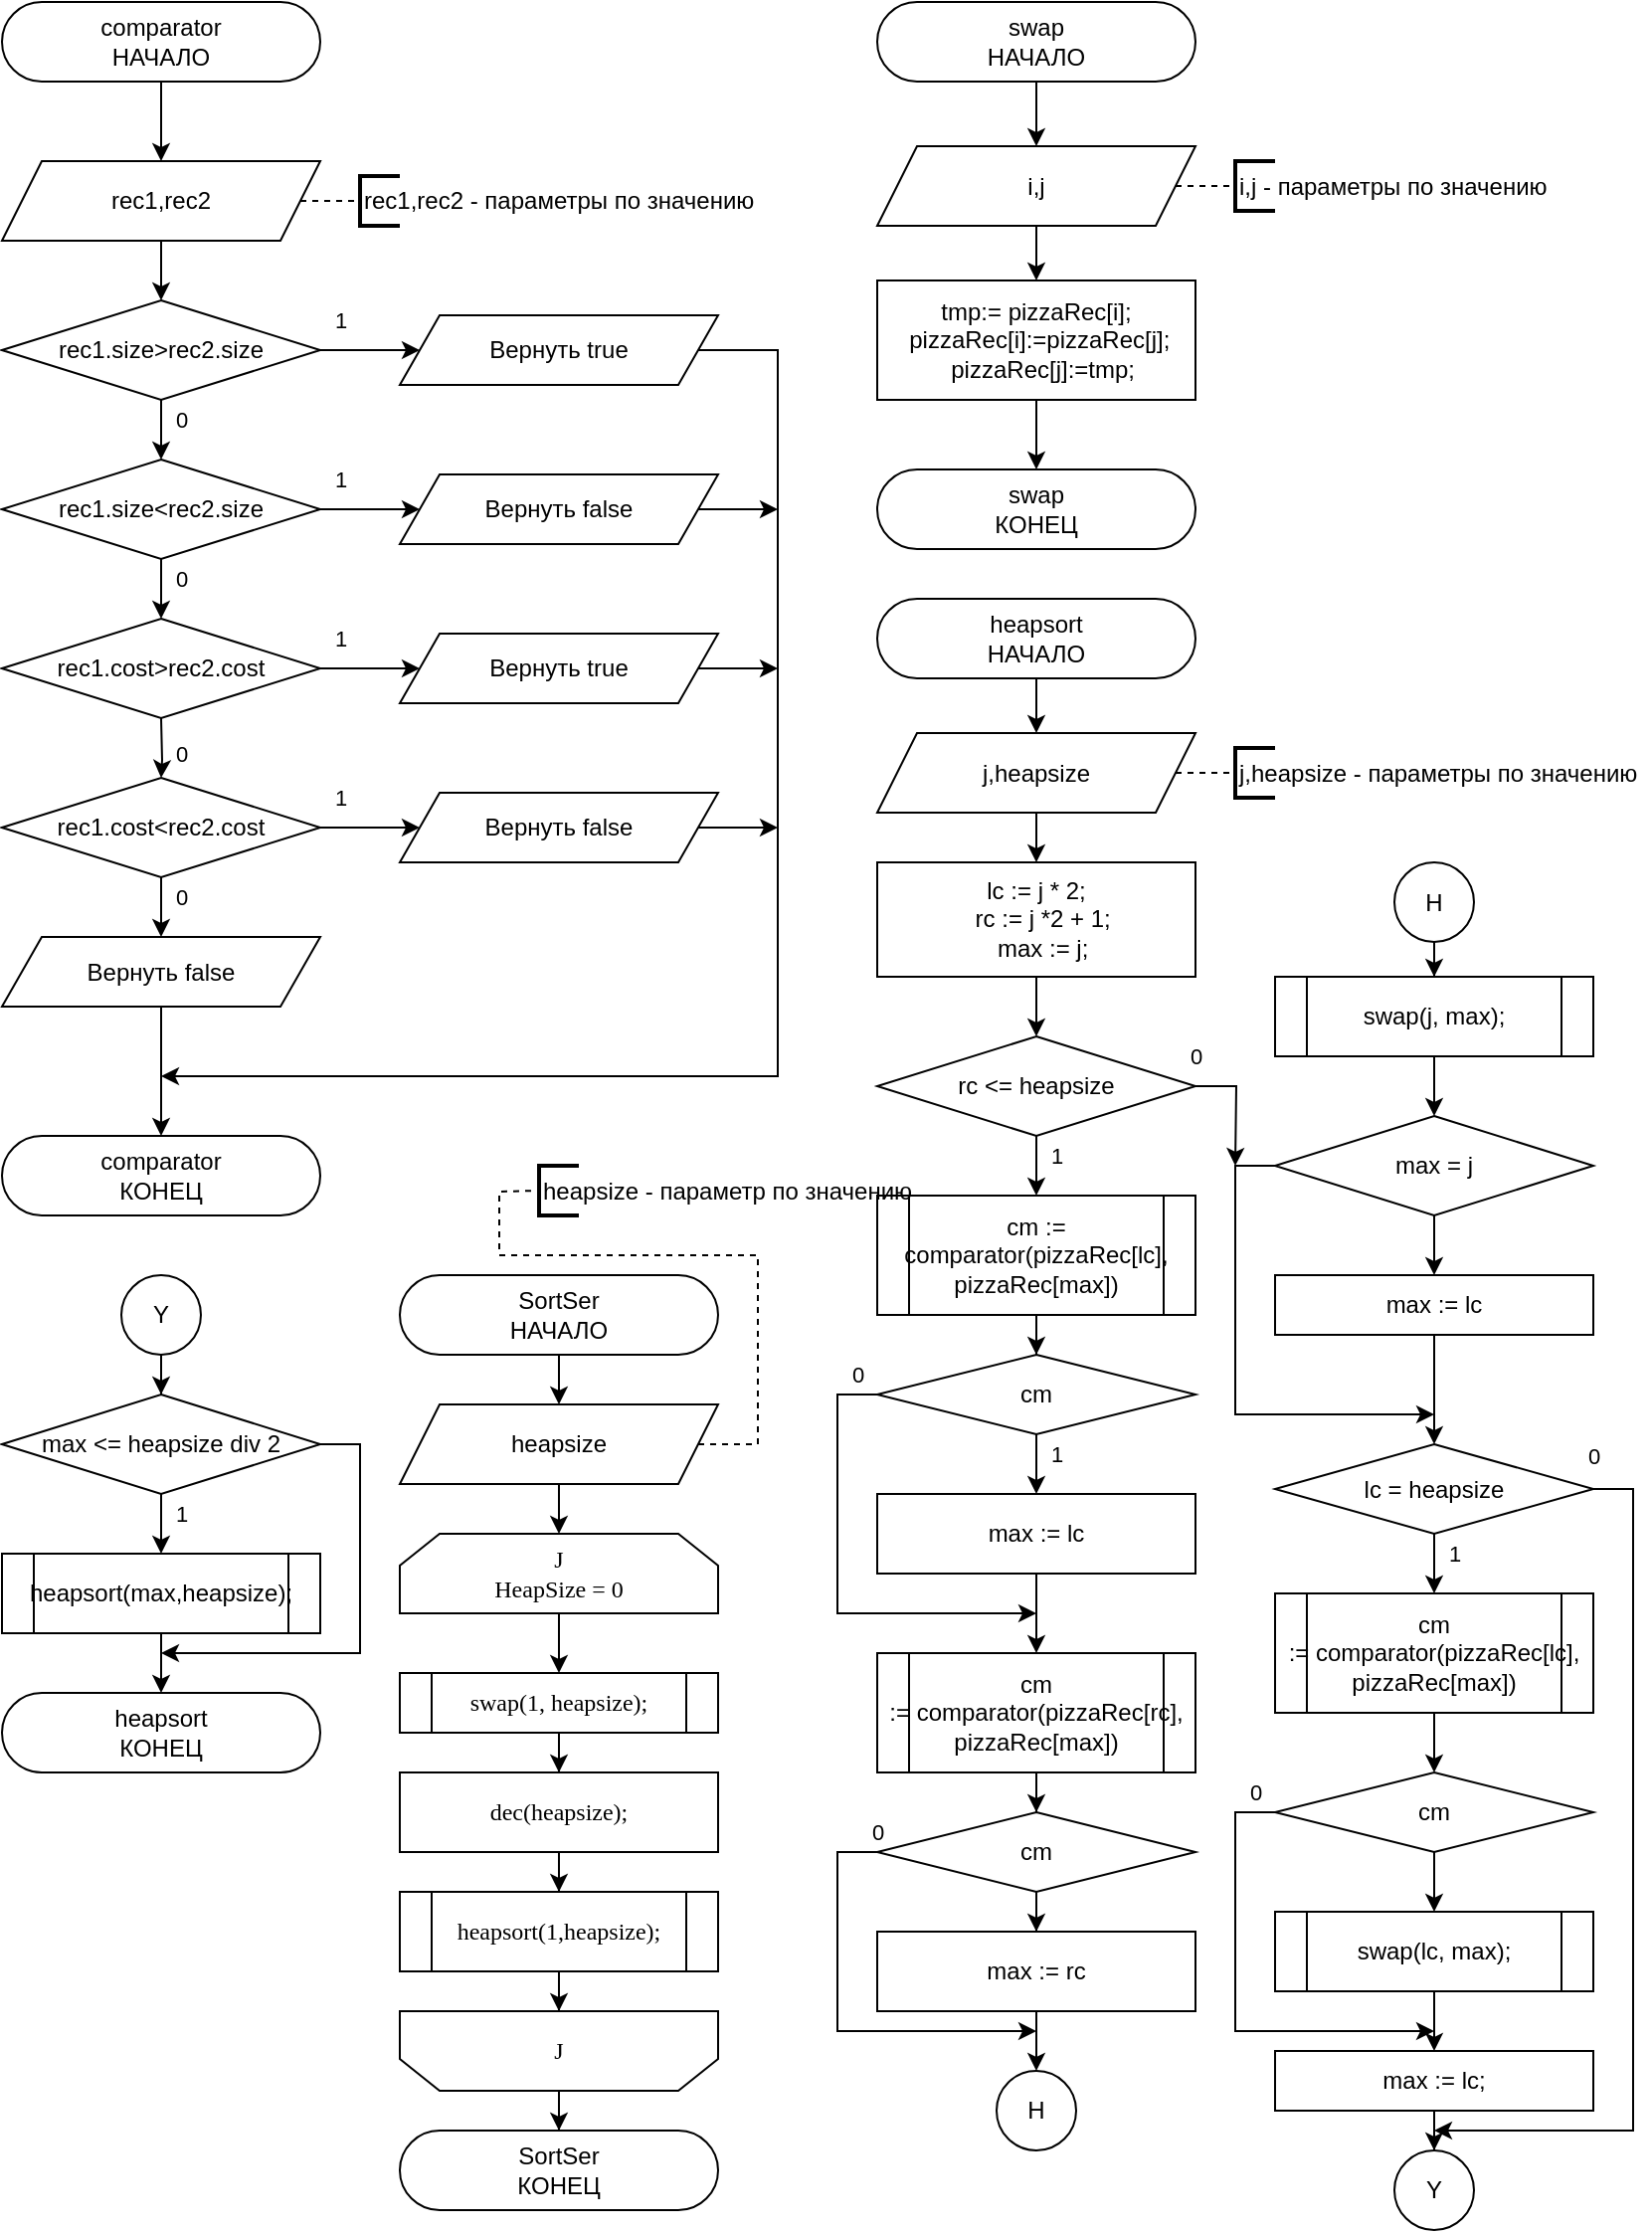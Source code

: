 <mxfile version="14.6.13" type="device"><diagram id="C5RBs43oDa-KdzZeNtuy" name="Page-1"><mxGraphModel dx="1102" dy="614" grid="1" gridSize="10" guides="1" tooltips="1" connect="1" arrows="1" fold="1" page="1" pageScale="1" pageWidth="827" pageHeight="1169" math="0" shadow="0"><root><mxCell id="WIyWlLk6GJQsqaUBKTNV-0"/><mxCell id="WIyWlLk6GJQsqaUBKTNV-1" parent="WIyWlLk6GJQsqaUBKTNV-0"/><mxCell id="JsHw5PzZ1mDepLO1Df15-2" value="" style="edgeStyle=orthogonalEdgeStyle;rounded=0;orthogonalLoop=1;jettySize=auto;html=1;" edge="1" parent="WIyWlLk6GJQsqaUBKTNV-1" source="JsHw5PzZ1mDepLO1Df15-0" target="JsHw5PzZ1mDepLO1Df15-1"><mxGeometry relative="1" as="geometry"/></mxCell><mxCell id="JsHw5PzZ1mDepLO1Df15-0" value="comparator&lt;br&gt;НАЧАЛО" style="rounded=1;whiteSpace=wrap;html=1;arcSize=50;strokeWidth=1;fontSize=12;" vertex="1" parent="WIyWlLk6GJQsqaUBKTNV-1"><mxGeometry x="40" y="40" width="160" height="40" as="geometry"/></mxCell><mxCell id="JsHw5PzZ1mDepLO1Df15-6" value="" style="edgeStyle=orthogonalEdgeStyle;rounded=0;orthogonalLoop=1;jettySize=auto;html=1;" edge="1" parent="WIyWlLk6GJQsqaUBKTNV-1" source="JsHw5PzZ1mDepLO1Df15-1" target="JsHw5PzZ1mDepLO1Df15-5"><mxGeometry relative="1" as="geometry"/></mxCell><mxCell id="JsHw5PzZ1mDepLO1Df15-1" value="rec1,rec2" style="shape=parallelogram;perimeter=parallelogramPerimeter;whiteSpace=wrap;html=1;fixedSize=1;" vertex="1" parent="WIyWlLk6GJQsqaUBKTNV-1"><mxGeometry x="40" y="120" width="160" height="40" as="geometry"/></mxCell><mxCell id="JsHw5PzZ1mDepLO1Df15-3" value="" style="endArrow=none;dashed=1;html=1;exitX=1;exitY=0.5;exitDx=0;exitDy=0;fontSize=12;" edge="1" parent="WIyWlLk6GJQsqaUBKTNV-1"><mxGeometry width="50" height="50" relative="1" as="geometry"><mxPoint x="190" y="140" as="sourcePoint"/><mxPoint x="220" y="140" as="targetPoint"/></mxGeometry></mxCell><mxCell id="JsHw5PzZ1mDepLO1Df15-4" value="rec1,rec2&amp;nbsp;- параметры по значению" style="strokeWidth=2;html=1;shape=mxgraph.flowchart.annotation_1;align=left;pointerEvents=1;fontSize=12;" vertex="1" parent="WIyWlLk6GJQsqaUBKTNV-1"><mxGeometry x="220" y="127.5" width="20" height="25" as="geometry"/></mxCell><mxCell id="JsHw5PzZ1mDepLO1Df15-8" value="1" style="edgeStyle=orthogonalEdgeStyle;rounded=0;orthogonalLoop=1;jettySize=auto;html=1;" edge="1" parent="WIyWlLk6GJQsqaUBKTNV-1" source="JsHw5PzZ1mDepLO1Df15-5" target="JsHw5PzZ1mDepLO1Df15-7"><mxGeometry x="-0.6" y="15" relative="1" as="geometry"><mxPoint as="offset"/></mxGeometry></mxCell><mxCell id="JsHw5PzZ1mDepLO1Df15-12" value="0" style="edgeStyle=orthogonalEdgeStyle;rounded=0;orthogonalLoop=1;jettySize=auto;html=1;" edge="1" parent="WIyWlLk6GJQsqaUBKTNV-1" source="JsHw5PzZ1mDepLO1Df15-5" target="JsHw5PzZ1mDepLO1Df15-10"><mxGeometry x="0.2" y="10" relative="1" as="geometry"><mxPoint as="offset"/></mxGeometry></mxCell><mxCell id="JsHw5PzZ1mDepLO1Df15-5" value="rec1.size&amp;gt;rec2.size" style="rhombus;whiteSpace=wrap;html=1;" vertex="1" parent="WIyWlLk6GJQsqaUBKTNV-1"><mxGeometry x="40" y="190" width="160" height="50" as="geometry"/></mxCell><mxCell id="JsHw5PzZ1mDepLO1Df15-26" value="" style="edgeStyle=orthogonalEdgeStyle;rounded=0;orthogonalLoop=1;jettySize=auto;html=1;exitX=1;exitY=0.5;exitDx=0;exitDy=0;" edge="1" parent="WIyWlLk6GJQsqaUBKTNV-1" source="JsHw5PzZ1mDepLO1Df15-7"><mxGeometry relative="1" as="geometry"><mxPoint x="120" y="580" as="targetPoint"/><Array as="points"><mxPoint x="430" y="215"/><mxPoint x="430" y="580"/></Array></mxGeometry></mxCell><mxCell id="JsHw5PzZ1mDepLO1Df15-7" value="Вернуть true" style="shape=parallelogram;perimeter=parallelogramPerimeter;whiteSpace=wrap;html=1;fixedSize=1;" vertex="1" parent="WIyWlLk6GJQsqaUBKTNV-1"><mxGeometry x="240" y="197.5" width="160" height="35" as="geometry"/></mxCell><mxCell id="JsHw5PzZ1mDepLO1Df15-9" value="1" style="edgeStyle=orthogonalEdgeStyle;rounded=0;orthogonalLoop=1;jettySize=auto;html=1;" edge="1" parent="WIyWlLk6GJQsqaUBKTNV-1" source="JsHw5PzZ1mDepLO1Df15-10" target="JsHw5PzZ1mDepLO1Df15-11"><mxGeometry x="-0.6" y="15" relative="1" as="geometry"><mxPoint as="offset"/></mxGeometry></mxCell><mxCell id="JsHw5PzZ1mDepLO1Df15-16" value="0" style="edgeStyle=orthogonalEdgeStyle;rounded=0;orthogonalLoop=1;jettySize=auto;html=1;" edge="1" parent="WIyWlLk6GJQsqaUBKTNV-1" source="JsHw5PzZ1mDepLO1Df15-10" target="JsHw5PzZ1mDepLO1Df15-14"><mxGeometry x="0.2" y="10" relative="1" as="geometry"><mxPoint as="offset"/></mxGeometry></mxCell><mxCell id="JsHw5PzZ1mDepLO1Df15-10" value="rec1.size&amp;lt;rec2.size" style="rhombus;whiteSpace=wrap;html=1;" vertex="1" parent="WIyWlLk6GJQsqaUBKTNV-1"><mxGeometry x="40" y="270" width="160" height="50" as="geometry"/></mxCell><mxCell id="JsHw5PzZ1mDepLO1Df15-28" value="" style="edgeStyle=orthogonalEdgeStyle;rounded=0;orthogonalLoop=1;jettySize=auto;html=1;" edge="1" parent="WIyWlLk6GJQsqaUBKTNV-1" source="JsHw5PzZ1mDepLO1Df15-11"><mxGeometry relative="1" as="geometry"><mxPoint x="430" y="295" as="targetPoint"/></mxGeometry></mxCell><mxCell id="JsHw5PzZ1mDepLO1Df15-11" value="Вернуть false" style="shape=parallelogram;perimeter=parallelogramPerimeter;whiteSpace=wrap;html=1;fixedSize=1;" vertex="1" parent="WIyWlLk6GJQsqaUBKTNV-1"><mxGeometry x="240" y="277.5" width="160" height="35" as="geometry"/></mxCell><mxCell id="JsHw5PzZ1mDepLO1Df15-13" value="1" style="edgeStyle=orthogonalEdgeStyle;rounded=0;orthogonalLoop=1;jettySize=auto;html=1;" edge="1" parent="WIyWlLk6GJQsqaUBKTNV-1" source="JsHw5PzZ1mDepLO1Df15-14" target="JsHw5PzZ1mDepLO1Df15-15"><mxGeometry x="-0.6" y="15" relative="1" as="geometry"><mxPoint as="offset"/></mxGeometry></mxCell><mxCell id="JsHw5PzZ1mDepLO1Df15-14" value="rec1.cost&amp;gt;rec2.cost" style="rhombus;whiteSpace=wrap;html=1;" vertex="1" parent="WIyWlLk6GJQsqaUBKTNV-1"><mxGeometry x="40" y="350" width="160" height="50" as="geometry"/></mxCell><mxCell id="JsHw5PzZ1mDepLO1Df15-30" value="" style="edgeStyle=orthogonalEdgeStyle;rounded=0;orthogonalLoop=1;jettySize=auto;html=1;" edge="1" parent="WIyWlLk6GJQsqaUBKTNV-1" source="JsHw5PzZ1mDepLO1Df15-15"><mxGeometry relative="1" as="geometry"><mxPoint x="430" y="375" as="targetPoint"/></mxGeometry></mxCell><mxCell id="JsHw5PzZ1mDepLO1Df15-15" value="Вернуть true" style="shape=parallelogram;perimeter=parallelogramPerimeter;whiteSpace=wrap;html=1;fixedSize=1;" vertex="1" parent="WIyWlLk6GJQsqaUBKTNV-1"><mxGeometry x="240" y="357.5" width="160" height="35" as="geometry"/></mxCell><mxCell id="JsHw5PzZ1mDepLO1Df15-17" value="0" style="edgeStyle=orthogonalEdgeStyle;rounded=0;orthogonalLoop=1;jettySize=auto;html=1;" edge="1" parent="WIyWlLk6GJQsqaUBKTNV-1" target="JsHw5PzZ1mDepLO1Df15-19"><mxGeometry x="0.2" y="10" relative="1" as="geometry"><mxPoint x="120" y="400" as="sourcePoint"/><mxPoint as="offset"/></mxGeometry></mxCell><mxCell id="JsHw5PzZ1mDepLO1Df15-18" value="1" style="edgeStyle=orthogonalEdgeStyle;rounded=0;orthogonalLoop=1;jettySize=auto;html=1;" edge="1" parent="WIyWlLk6GJQsqaUBKTNV-1" source="JsHw5PzZ1mDepLO1Df15-19" target="JsHw5PzZ1mDepLO1Df15-20"><mxGeometry x="-0.6" y="15" relative="1" as="geometry"><mxPoint as="offset"/></mxGeometry></mxCell><mxCell id="JsHw5PzZ1mDepLO1Df15-22" value="0" style="edgeStyle=orthogonalEdgeStyle;rounded=0;orthogonalLoop=1;jettySize=auto;html=1;" edge="1" parent="WIyWlLk6GJQsqaUBKTNV-1" source="JsHw5PzZ1mDepLO1Df15-19" target="JsHw5PzZ1mDepLO1Df15-21"><mxGeometry x="-0.6" y="10" relative="1" as="geometry"><mxPoint as="offset"/></mxGeometry></mxCell><mxCell id="JsHw5PzZ1mDepLO1Df15-19" value="rec1.cost&amp;lt;rec2.cost" style="rhombus;whiteSpace=wrap;html=1;" vertex="1" parent="WIyWlLk6GJQsqaUBKTNV-1"><mxGeometry x="40" y="430" width="160" height="50" as="geometry"/></mxCell><mxCell id="JsHw5PzZ1mDepLO1Df15-32" value="" style="edgeStyle=orthogonalEdgeStyle;rounded=0;orthogonalLoop=1;jettySize=auto;html=1;" edge="1" parent="WIyWlLk6GJQsqaUBKTNV-1" source="JsHw5PzZ1mDepLO1Df15-20"><mxGeometry relative="1" as="geometry"><mxPoint x="430" y="455" as="targetPoint"/></mxGeometry></mxCell><mxCell id="JsHw5PzZ1mDepLO1Df15-20" value="Вернуть false" style="shape=parallelogram;perimeter=parallelogramPerimeter;whiteSpace=wrap;html=1;fixedSize=1;" vertex="1" parent="WIyWlLk6GJQsqaUBKTNV-1"><mxGeometry x="240" y="437.5" width="160" height="35" as="geometry"/></mxCell><mxCell id="JsHw5PzZ1mDepLO1Df15-24" value="" style="edgeStyle=orthogonalEdgeStyle;rounded=0;orthogonalLoop=1;jettySize=auto;html=1;" edge="1" parent="WIyWlLk6GJQsqaUBKTNV-1" source="JsHw5PzZ1mDepLO1Df15-21" target="JsHw5PzZ1mDepLO1Df15-23"><mxGeometry relative="1" as="geometry"/></mxCell><mxCell id="JsHw5PzZ1mDepLO1Df15-21" value="Вернуть false" style="shape=parallelogram;perimeter=parallelogramPerimeter;whiteSpace=wrap;html=1;fixedSize=1;" vertex="1" parent="WIyWlLk6GJQsqaUBKTNV-1"><mxGeometry x="40" y="510" width="160" height="35" as="geometry"/></mxCell><mxCell id="JsHw5PzZ1mDepLO1Df15-23" value="comparator&lt;br&gt;КОНЕЦ" style="rounded=1;whiteSpace=wrap;html=1;arcSize=50;strokeWidth=1;fontSize=12;" vertex="1" parent="WIyWlLk6GJQsqaUBKTNV-1"><mxGeometry x="40" y="610" width="160" height="40" as="geometry"/></mxCell><mxCell id="JsHw5PzZ1mDepLO1Df15-37" value="" style="edgeStyle=orthogonalEdgeStyle;rounded=0;orthogonalLoop=1;jettySize=auto;html=1;" edge="1" parent="WIyWlLk6GJQsqaUBKTNV-1" source="JsHw5PzZ1mDepLO1Df15-33" target="JsHw5PzZ1mDepLO1Df15-34"><mxGeometry relative="1" as="geometry"/></mxCell><mxCell id="JsHw5PzZ1mDepLO1Df15-33" value="swap&lt;br&gt;НАЧАЛО" style="rounded=1;whiteSpace=wrap;html=1;arcSize=50;strokeWidth=1;fontSize=12;" vertex="1" parent="WIyWlLk6GJQsqaUBKTNV-1"><mxGeometry x="480" y="40" width="160" height="40" as="geometry"/></mxCell><mxCell id="JsHw5PzZ1mDepLO1Df15-39" value="" style="edgeStyle=orthogonalEdgeStyle;rounded=0;orthogonalLoop=1;jettySize=auto;html=1;" edge="1" parent="WIyWlLk6GJQsqaUBKTNV-1" source="JsHw5PzZ1mDepLO1Df15-34" target="JsHw5PzZ1mDepLO1Df15-38"><mxGeometry relative="1" as="geometry"/></mxCell><mxCell id="JsHw5PzZ1mDepLO1Df15-34" value="i,j" style="shape=parallelogram;perimeter=parallelogramPerimeter;whiteSpace=wrap;html=1;fixedSize=1;" vertex="1" parent="WIyWlLk6GJQsqaUBKTNV-1"><mxGeometry x="480" y="112.5" width="160" height="40" as="geometry"/></mxCell><mxCell id="JsHw5PzZ1mDepLO1Df15-35" value="" style="endArrow=none;dashed=1;html=1;exitX=1;exitY=0.5;exitDx=0;exitDy=0;fontSize=12;" edge="1" parent="WIyWlLk6GJQsqaUBKTNV-1"><mxGeometry width="50" height="50" relative="1" as="geometry"><mxPoint x="630" y="132.5" as="sourcePoint"/><mxPoint x="660" y="132.5" as="targetPoint"/></mxGeometry></mxCell><mxCell id="JsHw5PzZ1mDepLO1Df15-36" value="i,j&amp;nbsp;- параметры по значению" style="strokeWidth=2;html=1;shape=mxgraph.flowchart.annotation_1;align=left;pointerEvents=1;fontSize=12;" vertex="1" parent="WIyWlLk6GJQsqaUBKTNV-1"><mxGeometry x="660" y="120" width="20" height="25" as="geometry"/></mxCell><mxCell id="JsHw5PzZ1mDepLO1Df15-41" value="" style="edgeStyle=orthogonalEdgeStyle;rounded=0;orthogonalLoop=1;jettySize=auto;html=1;" edge="1" parent="WIyWlLk6GJQsqaUBKTNV-1" source="JsHw5PzZ1mDepLO1Df15-38" target="JsHw5PzZ1mDepLO1Df15-40"><mxGeometry relative="1" as="geometry"/></mxCell><mxCell id="JsHw5PzZ1mDepLO1Df15-38" value="&lt;div&gt;tmp:= pizzaRec[i];&lt;/div&gt;&lt;div&gt;&amp;nbsp;pizzaRec[i]:=pizzaRec[j];&lt;/div&gt;&lt;div&gt;&amp;nbsp; pizzaRec[j]:=tmp;&lt;/div&gt;" style="whiteSpace=wrap;html=1;" vertex="1" parent="WIyWlLk6GJQsqaUBKTNV-1"><mxGeometry x="480" y="180" width="160" height="60" as="geometry"/></mxCell><mxCell id="JsHw5PzZ1mDepLO1Df15-40" value="swap&lt;br&gt;КОНЕЦ" style="rounded=1;whiteSpace=wrap;html=1;arcSize=50;strokeWidth=1;fontSize=12;" vertex="1" parent="WIyWlLk6GJQsqaUBKTNV-1"><mxGeometry x="480" y="275" width="160" height="40" as="geometry"/></mxCell><mxCell id="JsHw5PzZ1mDepLO1Df15-46" value="" style="edgeStyle=orthogonalEdgeStyle;rounded=0;orthogonalLoop=1;jettySize=auto;html=1;exitX=0.5;exitY=1;exitDx=0;exitDy=0;" edge="1" parent="WIyWlLk6GJQsqaUBKTNV-1" source="JsHw5PzZ1mDepLO1Df15-42" target="JsHw5PzZ1mDepLO1Df15-43"><mxGeometry relative="1" as="geometry"><mxPoint x="560" y="357.5" as="sourcePoint"/></mxGeometry></mxCell><mxCell id="JsHw5PzZ1mDepLO1Df15-42" value="heapsort&lt;br&gt;НАЧАЛО" style="rounded=1;whiteSpace=wrap;html=1;arcSize=50;strokeWidth=1;fontSize=12;" vertex="1" parent="WIyWlLk6GJQsqaUBKTNV-1"><mxGeometry x="480" y="340" width="160" height="40" as="geometry"/></mxCell><mxCell id="JsHw5PzZ1mDepLO1Df15-48" value="" style="edgeStyle=orthogonalEdgeStyle;rounded=0;orthogonalLoop=1;jettySize=auto;html=1;" edge="1" parent="WIyWlLk6GJQsqaUBKTNV-1" source="JsHw5PzZ1mDepLO1Df15-43" target="JsHw5PzZ1mDepLO1Df15-47"><mxGeometry relative="1" as="geometry"/></mxCell><mxCell id="JsHw5PzZ1mDepLO1Df15-43" value="j,heapsize" style="shape=parallelogram;perimeter=parallelogramPerimeter;whiteSpace=wrap;html=1;fixedSize=1;" vertex="1" parent="WIyWlLk6GJQsqaUBKTNV-1"><mxGeometry x="480" y="407.5" width="160" height="40" as="geometry"/></mxCell><mxCell id="JsHw5PzZ1mDepLO1Df15-44" value="" style="endArrow=none;dashed=1;html=1;exitX=1;exitY=0.5;exitDx=0;exitDy=0;fontSize=12;" edge="1" parent="WIyWlLk6GJQsqaUBKTNV-1"><mxGeometry width="50" height="50" relative="1" as="geometry"><mxPoint x="630" y="427.5" as="sourcePoint"/><mxPoint x="660" y="427.5" as="targetPoint"/></mxGeometry></mxCell><mxCell id="JsHw5PzZ1mDepLO1Df15-45" value="j,heapsize&amp;nbsp;- параметры по значению" style="strokeWidth=2;html=1;shape=mxgraph.flowchart.annotation_1;align=left;pointerEvents=1;fontSize=12;" vertex="1" parent="WIyWlLk6GJQsqaUBKTNV-1"><mxGeometry x="660" y="415" width="20" height="25" as="geometry"/></mxCell><mxCell id="JsHw5PzZ1mDepLO1Df15-50" value="" style="edgeStyle=orthogonalEdgeStyle;rounded=0;orthogonalLoop=1;jettySize=auto;html=1;" edge="1" parent="WIyWlLk6GJQsqaUBKTNV-1" source="JsHw5PzZ1mDepLO1Df15-47" target="JsHw5PzZ1mDepLO1Df15-49"><mxGeometry relative="1" as="geometry"/></mxCell><mxCell id="JsHw5PzZ1mDepLO1Df15-47" value="&lt;div&gt;lc := j * 2;&lt;/div&gt;&lt;div&gt;&amp;nbsp; rc := j *2 + 1;&lt;/div&gt;&lt;div&gt;&amp;nbsp; max := j;&lt;/div&gt;" style="whiteSpace=wrap;html=1;" vertex="1" parent="WIyWlLk6GJQsqaUBKTNV-1"><mxGeometry x="480" y="472.5" width="160" height="57.5" as="geometry"/></mxCell><mxCell id="JsHw5PzZ1mDepLO1Df15-58" value="1" style="edgeStyle=orthogonalEdgeStyle;rounded=0;orthogonalLoop=1;jettySize=auto;html=1;" edge="1" parent="WIyWlLk6GJQsqaUBKTNV-1" source="JsHw5PzZ1mDepLO1Df15-49" target="JsHw5PzZ1mDepLO1Df15-57"><mxGeometry x="0.2" y="10" relative="1" as="geometry"><mxPoint as="offset"/></mxGeometry></mxCell><mxCell id="JsHw5PzZ1mDepLO1Df15-83" value="0" style="edgeStyle=orthogonalEdgeStyle;rounded=0;orthogonalLoop=1;jettySize=auto;html=1;" edge="1" parent="WIyWlLk6GJQsqaUBKTNV-1" source="JsHw5PzZ1mDepLO1Df15-49"><mxGeometry x="-1" y="15" relative="1" as="geometry"><mxPoint x="660" y="625" as="targetPoint"/><mxPoint as="offset"/></mxGeometry></mxCell><mxCell id="JsHw5PzZ1mDepLO1Df15-49" value="rc &amp;lt;= heapsize" style="rhombus;whiteSpace=wrap;html=1;" vertex="1" parent="WIyWlLk6GJQsqaUBKTNV-1"><mxGeometry x="480" y="560" width="160" height="50" as="geometry"/></mxCell><mxCell id="JsHw5PzZ1mDepLO1Df15-60" value="" style="edgeStyle=orthogonalEdgeStyle;rounded=0;orthogonalLoop=1;jettySize=auto;html=1;" edge="1" parent="WIyWlLk6GJQsqaUBKTNV-1" source="JsHw5PzZ1mDepLO1Df15-57" target="JsHw5PzZ1mDepLO1Df15-59"><mxGeometry relative="1" as="geometry"/></mxCell><mxCell id="JsHw5PzZ1mDepLO1Df15-57" value="cm := comparator(pizzaRec[lc], pizzaRec[max])" style="shape=process;whiteSpace=wrap;html=1;backgroundOutline=1;" vertex="1" parent="WIyWlLk6GJQsqaUBKTNV-1"><mxGeometry x="480" y="640" width="160" height="60" as="geometry"/></mxCell><mxCell id="JsHw5PzZ1mDepLO1Df15-62" value="1" style="edgeStyle=orthogonalEdgeStyle;rounded=0;orthogonalLoop=1;jettySize=auto;html=1;" edge="1" parent="WIyWlLk6GJQsqaUBKTNV-1" source="JsHw5PzZ1mDepLO1Df15-59" target="JsHw5PzZ1mDepLO1Df15-61"><mxGeometry x="0.2" y="10" relative="1" as="geometry"><mxPoint as="offset"/></mxGeometry></mxCell><mxCell id="JsHw5PzZ1mDepLO1Df15-66" value="0" style="edgeStyle=orthogonalEdgeStyle;rounded=0;orthogonalLoop=1;jettySize=auto;html=1;exitX=0;exitY=0.5;exitDx=0;exitDy=0;" edge="1" parent="WIyWlLk6GJQsqaUBKTNV-1" source="JsHw5PzZ1mDepLO1Df15-59"><mxGeometry x="-0.913" y="-10" relative="1" as="geometry"><mxPoint x="560" y="850" as="targetPoint"/><Array as="points"><mxPoint x="460" y="740"/><mxPoint x="460" y="850"/></Array><mxPoint as="offset"/></mxGeometry></mxCell><mxCell id="JsHw5PzZ1mDepLO1Df15-59" value="&lt;span&gt;cm&lt;/span&gt;" style="rhombus;whiteSpace=wrap;html=1;" vertex="1" parent="WIyWlLk6GJQsqaUBKTNV-1"><mxGeometry x="480" y="720" width="160" height="40" as="geometry"/></mxCell><mxCell id="JsHw5PzZ1mDepLO1Df15-64" value="" style="edgeStyle=orthogonalEdgeStyle;rounded=0;orthogonalLoop=1;jettySize=auto;html=1;" edge="1" parent="WIyWlLk6GJQsqaUBKTNV-1" source="JsHw5PzZ1mDepLO1Df15-61" target="JsHw5PzZ1mDepLO1Df15-63"><mxGeometry relative="1" as="geometry"/></mxCell><mxCell id="JsHw5PzZ1mDepLO1Df15-61" value="max := lc" style="whiteSpace=wrap;html=1;" vertex="1" parent="WIyWlLk6GJQsqaUBKTNV-1"><mxGeometry x="480" y="790" width="160" height="40" as="geometry"/></mxCell><mxCell id="JsHw5PzZ1mDepLO1Df15-68" value="" style="edgeStyle=orthogonalEdgeStyle;rounded=0;orthogonalLoop=1;jettySize=auto;html=1;" edge="1" parent="WIyWlLk6GJQsqaUBKTNV-1" source="JsHw5PzZ1mDepLO1Df15-63" target="JsHw5PzZ1mDepLO1Df15-67"><mxGeometry relative="1" as="geometry"/></mxCell><mxCell id="JsHw5PzZ1mDepLO1Df15-63" value="cm :=&amp;nbsp;comparator(pizzaRec[rc], pizzaRec[max])" style="shape=process;whiteSpace=wrap;html=1;backgroundOutline=1;" vertex="1" parent="WIyWlLk6GJQsqaUBKTNV-1"><mxGeometry x="480" y="870" width="160" height="60" as="geometry"/></mxCell><mxCell id="JsHw5PzZ1mDepLO1Df15-70" value="" style="edgeStyle=orthogonalEdgeStyle;rounded=0;orthogonalLoop=1;jettySize=auto;html=1;" edge="1" parent="WIyWlLk6GJQsqaUBKTNV-1" source="JsHw5PzZ1mDepLO1Df15-67" target="JsHw5PzZ1mDepLO1Df15-69"><mxGeometry relative="1" as="geometry"/></mxCell><mxCell id="JsHw5PzZ1mDepLO1Df15-89" value="0" style="edgeStyle=orthogonalEdgeStyle;rounded=0;orthogonalLoop=1;jettySize=auto;html=1;exitX=0;exitY=0.5;exitDx=0;exitDy=0;" edge="1" parent="WIyWlLk6GJQsqaUBKTNV-1" source="JsHw5PzZ1mDepLO1Df15-67"><mxGeometry x="-1" y="-10" relative="1" as="geometry"><mxPoint x="560" y="1060" as="targetPoint"/><Array as="points"><mxPoint x="460" y="970"/><mxPoint x="460" y="1060"/></Array><mxPoint as="offset"/></mxGeometry></mxCell><mxCell id="JsHw5PzZ1mDepLO1Df15-67" value="&lt;span&gt;cm&lt;/span&gt;" style="rhombus;whiteSpace=wrap;html=1;" vertex="1" parent="WIyWlLk6GJQsqaUBKTNV-1"><mxGeometry x="480" y="950" width="160" height="40" as="geometry"/></mxCell><mxCell id="JsHw5PzZ1mDepLO1Df15-72" value="" style="edgeStyle=orthogonalEdgeStyle;rounded=0;orthogonalLoop=1;jettySize=auto;html=1;" edge="1" parent="WIyWlLk6GJQsqaUBKTNV-1" source="JsHw5PzZ1mDepLO1Df15-69" target="JsHw5PzZ1mDepLO1Df15-71"><mxGeometry relative="1" as="geometry"/></mxCell><mxCell id="JsHw5PzZ1mDepLO1Df15-69" value="max := rc" style="whiteSpace=wrap;html=1;" vertex="1" parent="WIyWlLk6GJQsqaUBKTNV-1"><mxGeometry x="480" y="1010" width="160" height="40" as="geometry"/></mxCell><mxCell id="JsHw5PzZ1mDepLO1Df15-71" value="H" style="ellipse;whiteSpace=wrap;html=1;aspect=fixed;" vertex="1" parent="WIyWlLk6GJQsqaUBKTNV-1"><mxGeometry x="540" y="1080" width="40" height="40" as="geometry"/></mxCell><mxCell id="JsHw5PzZ1mDepLO1Df15-75" value="" style="edgeStyle=orthogonalEdgeStyle;rounded=0;orthogonalLoop=1;jettySize=auto;html=1;" edge="1" parent="WIyWlLk6GJQsqaUBKTNV-1" source="JsHw5PzZ1mDepLO1Df15-73" target="JsHw5PzZ1mDepLO1Df15-74"><mxGeometry relative="1" as="geometry"/></mxCell><mxCell id="JsHw5PzZ1mDepLO1Df15-73" value="H" style="ellipse;whiteSpace=wrap;html=1;aspect=fixed;" vertex="1" parent="WIyWlLk6GJQsqaUBKTNV-1"><mxGeometry x="740" y="472.5" width="40" height="40" as="geometry"/></mxCell><mxCell id="JsHw5PzZ1mDepLO1Df15-77" value="" style="edgeStyle=orthogonalEdgeStyle;rounded=0;orthogonalLoop=1;jettySize=auto;html=1;" edge="1" parent="WIyWlLk6GJQsqaUBKTNV-1" source="JsHw5PzZ1mDepLO1Df15-74" target="JsHw5PzZ1mDepLO1Df15-76"><mxGeometry relative="1" as="geometry"/></mxCell><mxCell id="JsHw5PzZ1mDepLO1Df15-74" value="swap(j, max);" style="shape=process;whiteSpace=wrap;html=1;backgroundOutline=1;" vertex="1" parent="WIyWlLk6GJQsqaUBKTNV-1"><mxGeometry x="680" y="530" width="160" height="40" as="geometry"/></mxCell><mxCell id="JsHw5PzZ1mDepLO1Df15-79" value="" style="edgeStyle=orthogonalEdgeStyle;rounded=0;orthogonalLoop=1;jettySize=auto;html=1;" edge="1" parent="WIyWlLk6GJQsqaUBKTNV-1" source="JsHw5PzZ1mDepLO1Df15-76" target="JsHw5PzZ1mDepLO1Df15-78"><mxGeometry relative="1" as="geometry"/></mxCell><mxCell id="JsHw5PzZ1mDepLO1Df15-82" value="" style="edgeStyle=orthogonalEdgeStyle;rounded=0;orthogonalLoop=1;jettySize=auto;html=1;exitX=0;exitY=0.5;exitDx=0;exitDy=0;" edge="1" parent="WIyWlLk6GJQsqaUBKTNV-1" source="JsHw5PzZ1mDepLO1Df15-76"><mxGeometry relative="1" as="geometry"><mxPoint x="760" y="750" as="targetPoint"/><Array as="points"><mxPoint x="660" y="625"/><mxPoint x="660" y="750"/></Array></mxGeometry></mxCell><mxCell id="JsHw5PzZ1mDepLO1Df15-76" value="max = j" style="rhombus;whiteSpace=wrap;html=1;" vertex="1" parent="WIyWlLk6GJQsqaUBKTNV-1"><mxGeometry x="680" y="600" width="160" height="50" as="geometry"/></mxCell><mxCell id="JsHw5PzZ1mDepLO1Df15-81" value="" style="edgeStyle=orthogonalEdgeStyle;rounded=0;orthogonalLoop=1;jettySize=auto;html=1;" edge="1" parent="WIyWlLk6GJQsqaUBKTNV-1" source="JsHw5PzZ1mDepLO1Df15-78" target="JsHw5PzZ1mDepLO1Df15-80"><mxGeometry relative="1" as="geometry"/></mxCell><mxCell id="JsHw5PzZ1mDepLO1Df15-78" value="max := lc" style="whiteSpace=wrap;html=1;" vertex="1" parent="WIyWlLk6GJQsqaUBKTNV-1"><mxGeometry x="680" y="680" width="160" height="30" as="geometry"/></mxCell><mxCell id="JsHw5PzZ1mDepLO1Df15-86" value="1" style="edgeStyle=orthogonalEdgeStyle;rounded=0;orthogonalLoop=1;jettySize=auto;html=1;" edge="1" parent="WIyWlLk6GJQsqaUBKTNV-1" source="JsHw5PzZ1mDepLO1Df15-80" target="JsHw5PzZ1mDepLO1Df15-84"><mxGeometry x="0.2" y="10" relative="1" as="geometry"><mxPoint as="offset"/></mxGeometry></mxCell><mxCell id="JsHw5PzZ1mDepLO1Df15-102" value="0" style="edgeStyle=orthogonalEdgeStyle;rounded=0;orthogonalLoop=1;jettySize=auto;html=1;exitX=1;exitY=0.5;exitDx=0;exitDy=0;" edge="1" parent="WIyWlLk6GJQsqaUBKTNV-1" source="JsHw5PzZ1mDepLO1Df15-80"><mxGeometry x="-1" y="18" relative="1" as="geometry"><mxPoint x="760" y="1110" as="targetPoint"/><Array as="points"><mxPoint x="860" y="788"/><mxPoint x="860" y="1110"/></Array><mxPoint y="1" as="offset"/></mxGeometry></mxCell><mxCell id="JsHw5PzZ1mDepLO1Df15-80" value="lc = heapsize" style="rhombus;whiteSpace=wrap;html=1;" vertex="1" parent="WIyWlLk6GJQsqaUBKTNV-1"><mxGeometry x="680" y="765" width="160" height="45" as="geometry"/></mxCell><mxCell id="JsHw5PzZ1mDepLO1Df15-90" value="" style="edgeStyle=orthogonalEdgeStyle;rounded=0;orthogonalLoop=1;jettySize=auto;html=1;" edge="1" parent="WIyWlLk6GJQsqaUBKTNV-1" source="JsHw5PzZ1mDepLO1Df15-84" target="JsHw5PzZ1mDepLO1Df15-87"><mxGeometry relative="1" as="geometry"/></mxCell><mxCell id="JsHw5PzZ1mDepLO1Df15-84" value="cm :=&amp;nbsp;comparator(pizzaRec[lc], pizzaRec[max])" style="shape=process;whiteSpace=wrap;html=1;backgroundOutline=1;" vertex="1" parent="WIyWlLk6GJQsqaUBKTNV-1"><mxGeometry x="680" y="840" width="160" height="60" as="geometry"/></mxCell><mxCell id="JsHw5PzZ1mDepLO1Df15-92" value="" style="edgeStyle=orthogonalEdgeStyle;rounded=0;orthogonalLoop=1;jettySize=auto;html=1;" edge="1" parent="WIyWlLk6GJQsqaUBKTNV-1" source="JsHw5PzZ1mDepLO1Df15-87" target="JsHw5PzZ1mDepLO1Df15-91"><mxGeometry relative="1" as="geometry"/></mxCell><mxCell id="JsHw5PzZ1mDepLO1Df15-95" value="0" style="edgeStyle=orthogonalEdgeStyle;rounded=0;orthogonalLoop=1;jettySize=auto;html=1;exitX=0;exitY=0.5;exitDx=0;exitDy=0;" edge="1" parent="WIyWlLk6GJQsqaUBKTNV-1" source="JsHw5PzZ1mDepLO1Df15-87"><mxGeometry x="-0.913" y="-10" relative="1" as="geometry"><mxPoint x="760" y="1060" as="targetPoint"/><Array as="points"><mxPoint x="660" y="950"/><mxPoint x="660" y="1060"/></Array><mxPoint as="offset"/></mxGeometry></mxCell><mxCell id="JsHw5PzZ1mDepLO1Df15-87" value="&lt;span&gt;cm&lt;/span&gt;" style="rhombus;whiteSpace=wrap;html=1;" vertex="1" parent="WIyWlLk6GJQsqaUBKTNV-1"><mxGeometry x="680" y="930" width="160" height="40" as="geometry"/></mxCell><mxCell id="JsHw5PzZ1mDepLO1Df15-94" value="" style="edgeStyle=orthogonalEdgeStyle;rounded=0;orthogonalLoop=1;jettySize=auto;html=1;" edge="1" parent="WIyWlLk6GJQsqaUBKTNV-1" source="JsHw5PzZ1mDepLO1Df15-91" target="JsHw5PzZ1mDepLO1Df15-93"><mxGeometry relative="1" as="geometry"/></mxCell><mxCell id="JsHw5PzZ1mDepLO1Df15-91" value="swap(lc, max);" style="shape=process;whiteSpace=wrap;html=1;backgroundOutline=1;" vertex="1" parent="WIyWlLk6GJQsqaUBKTNV-1"><mxGeometry x="680" y="1000" width="160" height="40" as="geometry"/></mxCell><mxCell id="JsHw5PzZ1mDepLO1Df15-97" value="" style="edgeStyle=orthogonalEdgeStyle;rounded=0;orthogonalLoop=1;jettySize=auto;html=1;" edge="1" parent="WIyWlLk6GJQsqaUBKTNV-1" source="JsHw5PzZ1mDepLO1Df15-93" target="JsHw5PzZ1mDepLO1Df15-96"><mxGeometry relative="1" as="geometry"/></mxCell><mxCell id="JsHw5PzZ1mDepLO1Df15-93" value="max := lc;" style="whiteSpace=wrap;html=1;" vertex="1" parent="WIyWlLk6GJQsqaUBKTNV-1"><mxGeometry x="680" y="1070" width="160" height="30" as="geometry"/></mxCell><mxCell id="JsHw5PzZ1mDepLO1Df15-96" value="Y" style="ellipse;whiteSpace=wrap;html=1;aspect=fixed;" vertex="1" parent="WIyWlLk6GJQsqaUBKTNV-1"><mxGeometry x="740" y="1120" width="40" height="40" as="geometry"/></mxCell><mxCell id="JsHw5PzZ1mDepLO1Df15-100" value="" style="edgeStyle=orthogonalEdgeStyle;rounded=0;orthogonalLoop=1;jettySize=auto;html=1;" edge="1" parent="WIyWlLk6GJQsqaUBKTNV-1" source="JsHw5PzZ1mDepLO1Df15-98" target="JsHw5PzZ1mDepLO1Df15-99"><mxGeometry relative="1" as="geometry"/></mxCell><mxCell id="JsHw5PzZ1mDepLO1Df15-98" value="Y" style="ellipse;whiteSpace=wrap;html=1;aspect=fixed;" vertex="1" parent="WIyWlLk6GJQsqaUBKTNV-1"><mxGeometry x="100" y="680" width="40" height="40" as="geometry"/></mxCell><mxCell id="JsHw5PzZ1mDepLO1Df15-104" value="1" style="edgeStyle=orthogonalEdgeStyle;rounded=0;orthogonalLoop=1;jettySize=auto;html=1;" edge="1" parent="WIyWlLk6GJQsqaUBKTNV-1" source="JsHw5PzZ1mDepLO1Df15-99" target="JsHw5PzZ1mDepLO1Df15-103"><mxGeometry x="0.2" y="10" relative="1" as="geometry"><mxPoint as="offset"/></mxGeometry></mxCell><mxCell id="JsHw5PzZ1mDepLO1Df15-108" value="" style="edgeStyle=orthogonalEdgeStyle;rounded=0;orthogonalLoop=1;jettySize=auto;html=1;exitX=1;exitY=0.5;exitDx=0;exitDy=0;" edge="1" parent="WIyWlLk6GJQsqaUBKTNV-1" source="JsHw5PzZ1mDepLO1Df15-99"><mxGeometry relative="1" as="geometry"><mxPoint x="120" y="870" as="targetPoint"/><Array as="points"><mxPoint x="220" y="765"/><mxPoint x="220" y="870"/></Array></mxGeometry></mxCell><mxCell id="JsHw5PzZ1mDepLO1Df15-99" value="max &amp;lt;= heapsize div 2" style="rhombus;whiteSpace=wrap;html=1;" vertex="1" parent="WIyWlLk6GJQsqaUBKTNV-1"><mxGeometry x="40" y="740" width="160" height="50" as="geometry"/></mxCell><mxCell id="JsHw5PzZ1mDepLO1Df15-106" value="" style="edgeStyle=orthogonalEdgeStyle;rounded=0;orthogonalLoop=1;jettySize=auto;html=1;" edge="1" parent="WIyWlLk6GJQsqaUBKTNV-1" source="JsHw5PzZ1mDepLO1Df15-103" target="JsHw5PzZ1mDepLO1Df15-105"><mxGeometry relative="1" as="geometry"/></mxCell><mxCell id="JsHw5PzZ1mDepLO1Df15-103" value="heapsort(max,heapsize);" style="shape=process;whiteSpace=wrap;html=1;backgroundOutline=1;" vertex="1" parent="WIyWlLk6GJQsqaUBKTNV-1"><mxGeometry x="40" y="820" width="160" height="40" as="geometry"/></mxCell><mxCell id="JsHw5PzZ1mDepLO1Df15-105" value="heapsort&lt;br&gt;КОНЕЦ" style="rounded=1;whiteSpace=wrap;html=1;arcSize=50;strokeWidth=1;fontSize=12;" vertex="1" parent="WIyWlLk6GJQsqaUBKTNV-1"><mxGeometry x="40" y="890" width="160" height="40" as="geometry"/></mxCell><mxCell id="JsHw5PzZ1mDepLO1Df15-113" value="" style="edgeStyle=orthogonalEdgeStyle;rounded=0;orthogonalLoop=1;jettySize=auto;html=1;" edge="1" parent="WIyWlLk6GJQsqaUBKTNV-1" source="JsHw5PzZ1mDepLO1Df15-109" target="JsHw5PzZ1mDepLO1Df15-110"><mxGeometry relative="1" as="geometry"/></mxCell><mxCell id="JsHw5PzZ1mDepLO1Df15-109" value="SortSer&lt;br&gt;НАЧАЛО" style="rounded=1;whiteSpace=wrap;html=1;arcSize=50;strokeWidth=1;fontSize=12;" vertex="1" parent="WIyWlLk6GJQsqaUBKTNV-1"><mxGeometry x="240" y="680" width="160" height="40" as="geometry"/></mxCell><mxCell id="JsHw5PzZ1mDepLO1Df15-116" value="" style="edgeStyle=orthogonalEdgeStyle;rounded=0;orthogonalLoop=1;jettySize=auto;html=1;" edge="1" parent="WIyWlLk6GJQsqaUBKTNV-1" source="JsHw5PzZ1mDepLO1Df15-110" target="JsHw5PzZ1mDepLO1Df15-115"><mxGeometry relative="1" as="geometry"/></mxCell><mxCell id="JsHw5PzZ1mDepLO1Df15-110" value="heapsize" style="shape=parallelogram;perimeter=parallelogramPerimeter;whiteSpace=wrap;html=1;fixedSize=1;" vertex="1" parent="WIyWlLk6GJQsqaUBKTNV-1"><mxGeometry x="240" y="745" width="160" height="40" as="geometry"/></mxCell><mxCell id="JsHw5PzZ1mDepLO1Df15-112" value="heapsize&amp;nbsp;- параметр по значению" style="strokeWidth=2;html=1;shape=mxgraph.flowchart.annotation_1;align=left;pointerEvents=1;fontSize=12;" vertex="1" parent="WIyWlLk6GJQsqaUBKTNV-1"><mxGeometry x="310" y="625" width="20" height="25" as="geometry"/></mxCell><mxCell id="JsHw5PzZ1mDepLO1Df15-114" value="" style="endArrow=none;dashed=1;html=1;exitX=1;exitY=0.5;exitDx=0;exitDy=0;entryX=0;entryY=0.5;entryDx=0;entryDy=0;entryPerimeter=0;rounded=0;" edge="1" parent="WIyWlLk6GJQsqaUBKTNV-1" source="JsHw5PzZ1mDepLO1Df15-110" target="JsHw5PzZ1mDepLO1Df15-112"><mxGeometry width="50" height="50" relative="1" as="geometry"><mxPoint x="480" y="700" as="sourcePoint"/><mxPoint x="530" y="650" as="targetPoint"/><Array as="points"><mxPoint x="420" y="765"/><mxPoint x="420" y="730"/><mxPoint x="420" y="670"/><mxPoint x="290" y="670"/><mxPoint x="290" y="638"/></Array></mxGeometry></mxCell><mxCell id="JsHw5PzZ1mDepLO1Df15-118" value="" style="edgeStyle=orthogonalEdgeStyle;rounded=0;orthogonalLoop=1;jettySize=auto;html=1;" edge="1" parent="WIyWlLk6GJQsqaUBKTNV-1" source="JsHw5PzZ1mDepLO1Df15-115" target="JsHw5PzZ1mDepLO1Df15-117"><mxGeometry relative="1" as="geometry"/></mxCell><mxCell id="JsHw5PzZ1mDepLO1Df15-115" value="J&lt;br&gt;HeapSize = 0" style="shape=loopLimit;whiteSpace=wrap;html=1;rounded=0;shadow=0;strokeWidth=1;fillColor=#ffffff;fontFamily=Times New Roman;fontSize=12;" vertex="1" parent="WIyWlLk6GJQsqaUBKTNV-1"><mxGeometry x="240" y="810" width="160" height="40" as="geometry"/></mxCell><mxCell id="JsHw5PzZ1mDepLO1Df15-120" value="" style="edgeStyle=orthogonalEdgeStyle;rounded=0;orthogonalLoop=1;jettySize=auto;html=1;" edge="1" parent="WIyWlLk6GJQsqaUBKTNV-1" source="JsHw5PzZ1mDepLO1Df15-117" target="JsHw5PzZ1mDepLO1Df15-119"><mxGeometry relative="1" as="geometry"/></mxCell><mxCell id="JsHw5PzZ1mDepLO1Df15-117" value="swap(1, heapsize);" style="shape=process;whiteSpace=wrap;html=1;backgroundOutline=1;rounded=0;shadow=0;fontFamily=Times New Roman;strokeWidth=1;" vertex="1" parent="WIyWlLk6GJQsqaUBKTNV-1"><mxGeometry x="240" y="880" width="160" height="30" as="geometry"/></mxCell><mxCell id="JsHw5PzZ1mDepLO1Df15-122" value="" style="edgeStyle=orthogonalEdgeStyle;rounded=0;orthogonalLoop=1;jettySize=auto;html=1;" edge="1" parent="WIyWlLk6GJQsqaUBKTNV-1" source="JsHw5PzZ1mDepLO1Df15-119" target="JsHw5PzZ1mDepLO1Df15-121"><mxGeometry relative="1" as="geometry"/></mxCell><mxCell id="JsHw5PzZ1mDepLO1Df15-119" value="dec(heapsize);" style="whiteSpace=wrap;html=1;rounded=0;shadow=0;fontFamily=Times New Roman;strokeWidth=1;" vertex="1" parent="WIyWlLk6GJQsqaUBKTNV-1"><mxGeometry x="240" y="930" width="160" height="40" as="geometry"/></mxCell><mxCell id="JsHw5PzZ1mDepLO1Df15-127" value="" style="edgeStyle=orthogonalEdgeStyle;rounded=0;orthogonalLoop=1;jettySize=auto;html=1;" edge="1" parent="WIyWlLk6GJQsqaUBKTNV-1" source="JsHw5PzZ1mDepLO1Df15-121" target="JsHw5PzZ1mDepLO1Df15-126"><mxGeometry relative="1" as="geometry"/></mxCell><mxCell id="JsHw5PzZ1mDepLO1Df15-121" value="heapsort(1,heapsize);" style="shape=process;whiteSpace=wrap;html=1;backgroundOutline=1;rounded=0;shadow=0;fontFamily=Times New Roman;strokeWidth=1;" vertex="1" parent="WIyWlLk6GJQsqaUBKTNV-1"><mxGeometry x="240" y="990" width="160" height="40" as="geometry"/></mxCell><mxCell id="JsHw5PzZ1mDepLO1Df15-123" value="SortSer&lt;br&gt;КОНЕЦ" style="rounded=1;whiteSpace=wrap;html=1;arcSize=50;strokeWidth=1;fontSize=12;" vertex="1" parent="WIyWlLk6GJQsqaUBKTNV-1"><mxGeometry x="240" y="1110" width="160" height="40" as="geometry"/></mxCell><mxCell id="JsHw5PzZ1mDepLO1Df15-128" value="" style="edgeStyle=orthogonalEdgeStyle;rounded=0;orthogonalLoop=1;jettySize=auto;html=1;" edge="1" parent="WIyWlLk6GJQsqaUBKTNV-1" source="JsHw5PzZ1mDepLO1Df15-126" target="JsHw5PzZ1mDepLO1Df15-123"><mxGeometry relative="1" as="geometry"/></mxCell><mxCell id="JsHw5PzZ1mDepLO1Df15-126" value="J" style="shape=loopLimit;whiteSpace=wrap;html=1;rounded=0;shadow=0;strokeWidth=1;fillColor=#ffffff;fontFamily=Times New Roman;fontSize=12;direction=west;" vertex="1" parent="WIyWlLk6GJQsqaUBKTNV-1"><mxGeometry x="240" y="1050" width="160" height="40" as="geometry"/></mxCell></root></mxGraphModel></diagram></mxfile>
